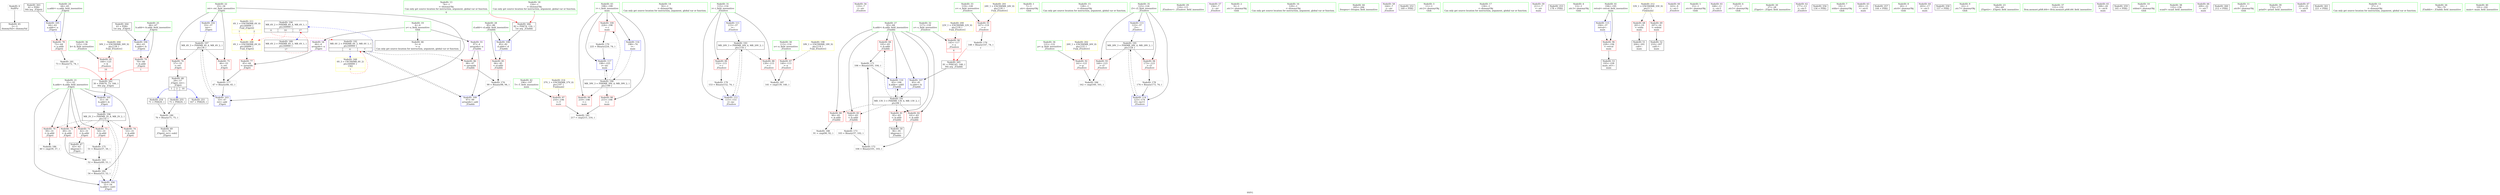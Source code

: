 digraph "SVFG" {
	label="SVFG";

	Node0x55cd3ebdd390 [shape=record,color=grey,label="{NodeID: 0\nNullPtr}"];
	Node0x55cd3ebdd390 -> Node0x55cd3ebf5bb0[style=solid];
	Node0x55cd3ec182e0 [shape=record,color=black,label="{NodeID: 263\n62 = PHI()\n0th arg _Z3getii }"];
	Node0x55cd3ec182e0 -> Node0x55cd3ebf65d0[style=solid];
	Node0x55cd3ebff420 [shape=record,color=grey,label="{NodeID: 180\n76 = Binary(71, 75, )\n}"];
	Node0x55cd3ebff420 -> Node0x55cd3ebf6f70[style=solid];
	Node0x55cd3ebf5f50 [shape=record,color=red,label="{NodeID: 97\n216\<--196\n\<--T\nmain\n}"];
	Node0x55cd3ebf5f50 -> Node0x55cd3ebffba0[style=solid];
	Node0x55cd3ebf3fb0 [shape=record,color=green,label="{NodeID: 14\n92\<--1\n\<--dummyObj\nCan only get source location for instruction, argument, global var or function.}"];
	Node0x55cd3ebfa3b0 [shape=record,color=black,label="{NodeID: 194\nMR_6V_2 = PHI(MR_6V_4, MR_6V_1, )\npts\{60000 \}\n|{<s0>6|<s1>10|<s2>17}}"];
	Node0x55cd3ebfa3b0:s0 -> Node0x55cd3ebf99b0[style=dashed,color=red];
	Node0x55cd3ebfa3b0:s1 -> Node0x55cd3ec0a7b0[style=dashed,color=red];
	Node0x55cd3ebfa3b0:s2 -> Node0x55cd3ec05760[style=dashed,color=blue];
	Node0x55cd3ebf6ab0 [shape=record,color=blue,label="{NodeID: 111\n115\<--37\ni\<--\n_Z5solvev\n}"];
	Node0x55cd3ebf6ab0 -> Node0x55cd3ebf9eb0[style=dashed];
	Node0x55cd3ebf4cc0 [shape=record,color=green,label="{NodeID: 28\n85\<--86\nd.addr\<--d.addr_field_insensitive\n_Z3addii\n}"];
	Node0x55cd3ebf4cc0 -> Node0x55cd3ebf8cb0[style=solid];
	Node0x55cd3ebf4cc0 -> Node0x55cd3ebf6840[style=solid];
	Node0x55cd3ec0a7b0 [shape=record,color=yellow,style=double,label="{NodeID: 208\n6V_1 = ENCHI(MR_6V_0)\npts\{60000 \}\nFun[_Z3geti]}"];
	Node0x55cd3ec0a7b0 -> Node0x55cd3ebf8630[style=dashed];
	Node0x55cd3ebf5910 [shape=record,color=green,label="{NodeID: 42\n196\<--197\nT\<--T_field_insensitive\nmain\n}"];
	Node0x55cd3ebf5910 -> Node0x55cd3ebf5f50[style=solid];
	Node0x55cd3ebf7520 [shape=record,color=purple,label="{NodeID: 56\n133\<--7\n\<--.str\n_Z5solvev\n}"];
	Node0x55cd3ebf8080 [shape=record,color=red,label="{NodeID: 70\n39\<--31\n\<--k.addr\n_Z3geti\n}"];
	Node0x55cd3ebf8080 -> Node0x55cd3ebffd20[style=solid];
	Node0x55cd3ebf8be0 [shape=record,color=red,label="{NodeID: 84\n105\<--83\n\<--k.addr\n_Z3addii\n}"];
	Node0x55cd3ebf8be0 -> Node0x55cd3ebfe6a0[style=solid];
	Node0x55cd3ebeedf0 [shape=record,color=green,label="{NodeID: 1\n7\<--1\n.str\<--dummyObj\nGlob }"];
	Node0x55cd3ec183b0 [shape=record,color=black,label="{NodeID: 264\n63 = PHI()\n1st arg _Z3getii }"];
	Node0x55cd3ec183b0 -> Node0x55cd3ebf66a0[style=solid];
	Node0x55cd3ebff5a0 [shape=record,color=grey,label="{NodeID: 181\n73 = Binary(72, 74, )\n|{<s0>2}}"];
	Node0x55cd3ebff5a0:s0 -> Node0x55cd3ec17f10[style=solid,color=red];
	Node0x55cd3ebf6020 [shape=record,color=red,label="{NodeID: 98\n215\<--198\n\<--i\nmain\n}"];
	Node0x55cd3ebf6020 -> Node0x55cd3ebffba0[style=solid];
	Node0x55cd3ebf40b0 [shape=record,color=green,label="{NodeID: 15\n128\<--1\n\<--dummyObj\nCan only get source location for instruction, argument, global var or function.}"];
	Node0x55cd3ebfa4a0 [shape=record,color=black,label="{NodeID: 195\nMR_28V_3 = PHI(MR_28V_4, MR_28V_2, )\npts\{124 \}\n}"];
	Node0x55cd3ebfa4a0 -> Node0x55cd3ebf9330[style=dashed];
	Node0x55cd3ebfa4a0 -> Node0x55cd3ebf9400[style=dashed];
	Node0x55cd3ebfa4a0 -> Node0x55cd3ebf6d20[style=dashed];
	Node0x55cd3ebf6b80 [shape=record,color=blue,label="{NodeID: 112\n115\<--153\ni\<--inc\n_Z5solvev\n}"];
	Node0x55cd3ebf6b80 -> Node0x55cd3ebf9eb0[style=dashed];
	Node0x55cd3ebf4d90 [shape=record,color=green,label="{NodeID: 29\n110\<--111\n_Z5solvev\<--_Z5solvev_field_insensitive\n}"];
	Node0x55cd3ebf59e0 [shape=record,color=green,label="{NodeID: 43\n198\<--199\ni\<--i_field_insensitive\nmain\n}"];
	Node0x55cd3ebf59e0 -> Node0x55cd3ebf6020[style=solid];
	Node0x55cd3ebf59e0 -> Node0x55cd3ebf60f0[style=solid];
	Node0x55cd3ebf59e0 -> Node0x55cd3ebf61c0[style=solid];
	Node0x55cd3ebf59e0 -> Node0x55cd3ebfb600[style=solid];
	Node0x55cd3ebf59e0 -> Node0x55cd3ebfb6d0[style=solid];
	Node0x55cd3ebf75f0 [shape=record,color=purple,label="{NodeID: 57\n156\<--7\n\<--.str\n_Z5solvev\n}"];
	Node0x55cd3ebf8150 [shape=record,color=red,label="{NodeID: 71\n42\<--31\n\<--k.addr\n_Z3geti\n}"];
	Node0x55cd3ebf8150 -> Node0x55cd3ebf5db0[style=solid];
	Node0x55cd3ec173d0 [shape=record,color=black,label="{NodeID: 251\n167 = PHI(29, )\n}"];
	Node0x55cd3ebf8cb0 [shape=record,color=red,label="{NodeID: 85\n94\<--85\n\<--d.addr\n_Z3addii\n}"];
	Node0x55cd3ebf8cb0 -> Node0x55cd3ebfeb20[style=solid];
	Node0x55cd3ebf2cd0 [shape=record,color=green,label="{NodeID: 2\n9\<--1\n.str.1\<--dummyObj\nGlob }"];
	Node0x55cd3ec18480 [shape=record,color=black,label="{NodeID: 265\n81 = PHI(145, 148, )\n0th arg _Z3addii }"];
	Node0x55cd3ec18480 -> Node0x55cd3ebf6770[style=solid];
	Node0x55cd3ebff720 [shape=record,color=grey,label="{NodeID: 182\n54 = Binary(53, 52, )\n}"];
	Node0x55cd3ebff720 -> Node0x55cd3ebf6500[style=solid];
	Node0x55cd3ebf60f0 [shape=record,color=red,label="{NodeID: 99\n219\<--198\n\<--i\nmain\n}"];
	Node0x55cd3ebf41b0 [shape=record,color=green,label="{NodeID: 16\n129\<--1\n\<--dummyObj\nCan only get source location for instruction, argument, global var or function.}"];
	Node0x55cd3ec08a80 [shape=record,color=black,label="{NodeID: 196\nMR_2V_3 = PHI(MR_2V_4, MR_2V_2, )\npts\{32 \}\n}"];
	Node0x55cd3ec08a80 -> Node0x55cd3ebf8080[style=dashed];
	Node0x55cd3ec08a80 -> Node0x55cd3ebf8150[style=dashed];
	Node0x55cd3ec08a80 -> Node0x55cd3ebf8220[style=dashed];
	Node0x55cd3ec08a80 -> Node0x55cd3ebf82f0[style=dashed];
	Node0x55cd3ec08a80 -> Node0x55cd3ebf83c0[style=dashed];
	Node0x55cd3ec08a80 -> Node0x55cd3ebf6500[style=dashed];
	Node0x55cd3ebf6c50 [shape=record,color=blue,label="{NodeID: 113\n123\<--37\ni3\<--\n_Z5solvev\n}"];
	Node0x55cd3ebf6c50 -> Node0x55cd3ebfa4a0[style=dashed];
	Node0x55cd3ebf4e90 [shape=record,color=green,label="{NodeID: 30\n113\<--114\nn\<--n_field_insensitive\n_Z5solvev\n}"];
	Node0x55cd3ebf4e90 -> Node0x55cd3ebf8e50[style=solid];
	Node0x55cd3ebf5ab0 [shape=record,color=green,label="{NodeID: 44\n205\<--206\nfreopen\<--freopen_field_insensitive\n}"];
	Node0x55cd3ebf76c0 [shape=record,color=purple,label="{NodeID: 58\n164\<--7\n\<--.str\n_Z5solvev\n}"];
	Node0x55cd3ebf8220 [shape=record,color=red,label="{NodeID: 72\n49\<--31\n\<--k.addr\n_Z3geti\n}"];
	Node0x55cd3ebf8220 -> Node0x55cd3ebff8a0[style=solid];
	Node0x55cd3ec175c0 [shape=record,color=black,label="{NodeID: 252\n169 = PHI()\n}"];
	Node0x55cd3ebf8d80 [shape=record,color=red,label="{NodeID: 86\n98\<--97\n\<--arrayidx\n_Z3addii\n}"];
	Node0x55cd3ebf8d80 -> Node0x55cd3ebfeb20[style=solid];
	Node0x55cd3ebf2d60 [shape=record,color=green,label="{NodeID: 3\n11\<--1\n.str.2\<--dummyObj\nGlob }"];
	Node0x55cd3ec18630 [shape=record,color=black,label="{NodeID: 266\n82 = PHI(74, 150, )\n1st arg _Z3addii }"];
	Node0x55cd3ec18630 -> Node0x55cd3ebf6840[style=solid];
	Node0x55cd3ebff8a0 [shape=record,color=grey,label="{NodeID: 183\n52 = Binary(49, 51, )\n}"];
	Node0x55cd3ebff8a0 -> Node0x55cd3ebff720[style=solid];
	Node0x55cd3ebf61c0 [shape=record,color=red,label="{NodeID: 100\n224\<--198\n\<--i\nmain\n}"];
	Node0x55cd3ebf61c0 -> Node0x55cd3ebfe520[style=solid];
	Node0x55cd3ebf42b0 [shape=record,color=green,label="{NodeID: 17\n130\<--1\n\<--dummyObj\nCan only get source location for instruction, argument, global var or function.}"];
	Node0x55cd3ec08f80 [shape=record,color=black,label="{NodeID: 197\nMR_4V_3 = PHI(MR_4V_4, MR_4V_2, )\npts\{34 \}\n}"];
	Node0x55cd3ec08f80 -> Node0x55cd3ebf8490[style=dashed];
	Node0x55cd3ec08f80 -> Node0x55cd3ebf8560[style=dashed];
	Node0x55cd3ec08f80 -> Node0x55cd3ebf6430[style=dashed];
	Node0x55cd3ebf6d20 [shape=record,color=blue,label="{NodeID: 114\n123\<--174\ni3\<--inc11\n_Z5solvev\n}"];
	Node0x55cd3ebf6d20 -> Node0x55cd3ebfa4a0[style=dashed];
	Node0x55cd3ebf4f60 [shape=record,color=green,label="{NodeID: 31\n115\<--116\ni\<--i_field_insensitive\n_Z5solvev\n}"];
	Node0x55cd3ebf4f60 -> Node0x55cd3ebf8f20[style=solid];
	Node0x55cd3ebf4f60 -> Node0x55cd3ebf8ff0[style=solid];
	Node0x55cd3ebf4f60 -> Node0x55cd3ebf6ab0[style=solid];
	Node0x55cd3ebf4f60 -> Node0x55cd3ebf6b80[style=solid];
	Node0x55cd3ec0aa80 [shape=record,color=yellow,style=double,label="{NodeID: 211\n6V_1 = ENCHI(MR_6V_0)\npts\{60000 \}\nFun[_Z3getii]|{<s0>1|<s1>2}}"];
	Node0x55cd3ec0aa80:s0 -> Node0x55cd3ec0a7b0[style=dashed,color=red];
	Node0x55cd3ec0aa80:s1 -> Node0x55cd3ec0a7b0[style=dashed,color=red];
	Node0x55cd3ebf5bb0 [shape=record,color=black,label="{NodeID: 45\n2\<--3\ndummyVal\<--dummyVal\n}"];
	Node0x55cd3ebf7790 [shape=record,color=purple,label="{NodeID: 59\n211\<--7\n\<--.str\nmain\n}"];
	Node0x55cd3ebf82f0 [shape=record,color=red,label="{NodeID: 73\n50\<--31\n\<--k.addr\n_Z3geti\n}"];
	Node0x55cd3ebf82f0 -> Node0x55cd3ebfeca0[style=solid];
	Node0x55cd3ec17690 [shape=record,color=black,label="{NodeID: 253\n178 = PHI()\n}"];
	Node0x55cd3ebfe520 [shape=record,color=grey,label="{NodeID: 170\n225 = Binary(224, 74, )\n}"];
	Node0x55cd3ebfe520 -> Node0x55cd3ebfb6d0[style=solid];
	Node0x55cd3ebf8e50 [shape=record,color=red,label="{NodeID: 87\n140\<--113\n\<--n\n_Z5solvev\n}"];
	Node0x55cd3ebf8e50 -> Node0x55cd3ebffea0[style=solid];
	Node0x55cd3ebf3010 [shape=record,color=green,label="{NodeID: 4\n13\<--1\n.str.3\<--dummyObj\nGlob }"];
	Node0x55cd3ebffa20 [shape=record,color=grey,label="{NodeID: 184\n162 = cmp(160, 161, )\n}"];
	Node0x55cd3ebf6290 [shape=record,color=blue,label="{NodeID: 101\n31\<--30\nk.addr\<--k\n_Z3geti\n}"];
	Node0x55cd3ebf6290 -> Node0x55cd3ec08a80[style=dashed];
	Node0x55cd3ebf43b0 [shape=record,color=green,label="{NodeID: 18\n150\<--1\n\<--dummyObj\nCan only get source location for instruction, argument, global var or function.|{<s0>7}}"];
	Node0x55cd3ebf43b0:s0 -> Node0x55cd3ec18630[style=solid,color=red];
	Node0x55cd3ec09480 [shape=record,color=yellow,style=double,label="{NodeID: 198\n18V_1 = ENCHI(MR_18V_0)\npts\{114 \}\nFun[_Z5solvev]}"];
	Node0x55cd3ec09480 -> Node0x55cd3ebf8e50[style=dashed];
	Node0x55cd3ebf6df0 [shape=record,color=blue,label="{NodeID: 115\n194\<--37\nretval\<--\nmain\n}"];
	Node0x55cd3ebf6df0 -> Node0x55cd3ebf5e80[style=dashed];
	Node0x55cd3ebf5030 [shape=record,color=green,label="{NodeID: 32\n117\<--118\ns\<--s_field_insensitive\n_Z5solvev\n}"];
	Node0x55cd3ebf5030 -> Node0x55cd3ebf90c0[style=solid];
	Node0x55cd3ec0ab60 [shape=record,color=yellow,style=double,label="{NodeID: 212\n33V_1 = ENCHI(MR_33V_0)\npts\{1 \}\nFun[main]}"];
	Node0x55cd3ec0ab60 -> Node0x55cd3ebf7ee0[style=dashed];
	Node0x55cd3ec0ab60 -> Node0x55cd3ebf7fb0[style=dashed];
	Node0x55cd3ebf5cb0 [shape=record,color=black,label="{NodeID: 46\n5\<--4\n\<--a\nCan only get source location for instruction, argument, global var or function.}"];
	Node0x55cd3ebf7860 [shape=record,color=purple,label="{NodeID: 60\n143\<--9\n\<--.str.1\n_Z5solvev\n}"];
	Node0x55cd3ebf83c0 [shape=record,color=red,label="{NodeID: 74\n53\<--31\n\<--k.addr\n_Z3geti\n}"];
	Node0x55cd3ebf83c0 -> Node0x55cd3ebff720[style=solid];
	Node0x55cd3ec17760 [shape=record,color=black,label="{NodeID: 254\n71 = PHI(29, )\n}"];
	Node0x55cd3ec17760 -> Node0x55cd3ebff420[style=solid];
	Node0x55cd3ebfe6a0 [shape=record,color=grey,label="{NodeID: 171\n106 = Binary(105, 104, )\n}"];
	Node0x55cd3ebfe6a0 -> Node0x55cd3ebf69e0[style=solid];
	Node0x55cd3ebf8f20 [shape=record,color=red,label="{NodeID: 88\n139\<--115\n\<--i\n_Z5solvev\n}"];
	Node0x55cd3ebf8f20 -> Node0x55cd3ebffea0[style=solid];
	Node0x55cd3ebf30a0 [shape=record,color=green,label="{NodeID: 5\n15\<--1\n.str.4\<--dummyObj\nGlob }"];
	Node0x55cd3ebffba0 [shape=record,color=grey,label="{NodeID: 185\n217 = cmp(215, 216, )\n}"];
	Node0x55cd3ebf6360 [shape=record,color=blue,label="{NodeID: 102\n33\<--37\nret\<--\n_Z3geti\n}"];
	Node0x55cd3ebf6360 -> Node0x55cd3ec08f80[style=dashed];
	Node0x55cd3ebf44b0 [shape=record,color=green,label="{NodeID: 19\n4\<--6\na\<--a_field_insensitive\nGlob }"];
	Node0x55cd3ebf44b0 -> Node0x55cd3ebf5cb0[style=solid];
	Node0x55cd3ebf44b0 -> Node0x55cd3ebf7380[style=solid];
	Node0x55cd3ebf44b0 -> Node0x55cd3ebf7450[style=solid];
	Node0x55cd3ebfb600 [shape=record,color=blue,label="{NodeID: 116\n198\<--74\ni\<--\nmain\n}"];
	Node0x55cd3ebfb600 -> Node0x55cd3ec05c60[style=dashed];
	Node0x55cd3ebf5100 [shape=record,color=green,label="{NodeID: 33\n119\<--120\ne\<--e_field_insensitive\n_Z5solvev\n}"];
	Node0x55cd3ebf5100 -> Node0x55cd3ebf9190[style=solid];
	Node0x55cd3ebf5db0 [shape=record,color=black,label="{NodeID: 47\n43\<--42\nidxprom\<--\n_Z3geti\n}"];
	Node0x55cd3ebf7930 [shape=record,color=purple,label="{NodeID: 61\n168\<--11\n\<--.str.2\n_Z5solvev\n}"];
	Node0x55cd3ebf8490 [shape=record,color=red,label="{NodeID: 75\n46\<--33\n\<--ret\n_Z3geti\n}"];
	Node0x55cd3ebf8490 -> Node0x55cd3ebfefa0[style=solid];
	Node0x55cd3ec178c0 [shape=record,color=black,label="{NodeID: 255\n75 = PHI(29, )\n}"];
	Node0x55cd3ec178c0 -> Node0x55cd3ebff420[style=solid];
	Node0x55cd3ebfe820 [shape=record,color=grey,label="{NodeID: 172\n104 = Binary(101, 103, )\n}"];
	Node0x55cd3ebfe820 -> Node0x55cd3ebfe6a0[style=solid];
	Node0x55cd3ebf8ff0 [shape=record,color=red,label="{NodeID: 89\n152\<--115\n\<--i\n_Z5solvev\n}"];
	Node0x55cd3ebf8ff0 -> Node0x55cd3ebff2a0[style=solid];
	Node0x55cd3ebf3130 [shape=record,color=green,label="{NodeID: 6\n17\<--1\n.str.5\<--dummyObj\nGlob }"];
	Node0x55cd3ebffd20 [shape=record,color=grey,label="{NodeID: 186\n40 = cmp(39, 37, )\n}"];
	Node0x55cd3ebf6430 [shape=record,color=blue,label="{NodeID: 103\n33\<--47\nret\<--add\n_Z3geti\n}"];
	Node0x55cd3ebf6430 -> Node0x55cd3ec08f80[style=dashed];
	Node0x55cd3ebf45b0 [shape=record,color=green,label="{NodeID: 20\n27\<--28\n_Z3geti\<--_Z3geti_field_insensitive\n}"];
	Node0x55cd3ec0a080 [shape=record,color=yellow,style=double,label="{NodeID: 200\n22V_1 = ENCHI(MR_22V_0)\npts\{118 \}\nFun[_Z5solvev]}"];
	Node0x55cd3ec0a080 -> Node0x55cd3ebf90c0[style=dashed];
	Node0x55cd3ebfb6d0 [shape=record,color=blue,label="{NodeID: 117\n198\<--225\ni\<--inc\nmain\n}"];
	Node0x55cd3ebfb6d0 -> Node0x55cd3ec05c60[style=dashed];
	Node0x55cd3ebf51d0 [shape=record,color=green,label="{NodeID: 34\n121\<--122\np\<--p_field_insensitive\n_Z5solvev\n}"];
	Node0x55cd3ebf51d0 -> Node0x55cd3ebf9260[style=solid];
	Node0x55cd3ec0ad50 [shape=record,color=yellow,style=double,label="{NodeID: 214\n37V_1 = ENCHI(MR_37V_0)\npts\{197 \}\nFun[main]}"];
	Node0x55cd3ec0ad50 -> Node0x55cd3ebf5f50[style=dashed];
	Node0x55cd3ebf6ea0 [shape=record,color=black,label="{NodeID: 48\n29\<--57\n_Z3geti_ret\<--\n_Z3geti\n|{<s0>1|<s1>2|<s2>10}}"];
	Node0x55cd3ebf6ea0:s0 -> Node0x55cd3ec17760[style=solid,color=blue];
	Node0x55cd3ebf6ea0:s1 -> Node0x55cd3ec178c0[style=solid,color=blue];
	Node0x55cd3ebf6ea0:s2 -> Node0x55cd3ec173d0[style=solid,color=blue];
	Node0x55cd3ebf7a00 [shape=record,color=purple,label="{NodeID: 62\n177\<--13\n\<--.str.3\n_Z5solvev\n}"];
	Node0x55cd3ebf8560 [shape=record,color=red,label="{NodeID: 76\n57\<--33\n\<--ret\n_Z3geti\n}"];
	Node0x55cd3ebf8560 -> Node0x55cd3ebf6ea0[style=solid];
	Node0x55cd3ec17a00 [shape=record,color=black,label="{NodeID: 256\n134 = PHI()\n}"];
	Node0x55cd3ebfe9a0 [shape=record,color=grey,label="{NodeID: 173\n103 = Binary(37, 102, )\n}"];
	Node0x55cd3ebfe9a0 -> Node0x55cd3ebfe820[style=solid];
	Node0x55cd3ebf90c0 [shape=record,color=red,label="{NodeID: 90\n145\<--117\n\<--s\n_Z5solvev\n|{<s0>6}}"];
	Node0x55cd3ebf90c0:s0 -> Node0x55cd3ec18480[style=solid,color=red];
	Node0x55cd3ebf3a00 [shape=record,color=green,label="{NodeID: 7\n19\<--1\nstdin\<--dummyObj\nGlob }"];
	Node0x55cd3ebffea0 [shape=record,color=grey,label="{NodeID: 187\n141 = cmp(139, 140, )\n}"];
	Node0x55cd3ebf6500 [shape=record,color=blue,label="{NodeID: 104\n31\<--54\nk.addr\<--sub1\n_Z3geti\n}"];
	Node0x55cd3ebf6500 -> Node0x55cd3ec08a80[style=dashed];
	Node0x55cd3ebf46b0 [shape=record,color=green,label="{NodeID: 21\n31\<--32\nk.addr\<--k.addr_field_insensitive\n_Z3geti\n}"];
	Node0x55cd3ebf46b0 -> Node0x55cd3ebf8080[style=solid];
	Node0x55cd3ebf46b0 -> Node0x55cd3ebf8150[style=solid];
	Node0x55cd3ebf46b0 -> Node0x55cd3ebf8220[style=solid];
	Node0x55cd3ebf46b0 -> Node0x55cd3ebf82f0[style=solid];
	Node0x55cd3ebf46b0 -> Node0x55cd3ebf83c0[style=solid];
	Node0x55cd3ebf46b0 -> Node0x55cd3ebf6290[style=solid];
	Node0x55cd3ebf46b0 -> Node0x55cd3ebf6500[style=solid];
	Node0x55cd3ec0a160 [shape=record,color=yellow,style=double,label="{NodeID: 201\n24V_1 = ENCHI(MR_24V_0)\npts\{120 \}\nFun[_Z5solvev]}"];
	Node0x55cd3ec0a160 -> Node0x55cd3ebf9190[style=dashed];
	Node0x55cd3ebf52a0 [shape=record,color=green,label="{NodeID: 35\n123\<--124\ni3\<--i3_field_insensitive\n_Z5solvev\n}"];
	Node0x55cd3ebf52a0 -> Node0x55cd3ebf9330[style=solid];
	Node0x55cd3ebf52a0 -> Node0x55cd3ebf9400[style=solid];
	Node0x55cd3ebf52a0 -> Node0x55cd3ebf6c50[style=solid];
	Node0x55cd3ebf52a0 -> Node0x55cd3ebf6d20[style=solid];
	Node0x55cd3ebf6f70 [shape=record,color=black,label="{NodeID: 49\n61\<--76\n_Z3getii_ret\<--sub2\n_Z3getii\n}"];
	Node0x55cd3ebf7ad0 [shape=record,color=purple,label="{NodeID: 63\n202\<--15\n\<--.str.4\nmain\n}"];
	Node0x55cd3ebf8630 [shape=record,color=red,label="{NodeID: 77\n45\<--44\n\<--arrayidx\n_Z3geti\n}"];
	Node0x55cd3ebf8630 -> Node0x55cd3ebfefa0[style=solid];
	Node0x55cd3ec17ad0 [shape=record,color=black,label="{NodeID: 257\n144 = PHI()\n}"];
	Node0x55cd3ebfeb20 [shape=record,color=grey,label="{NodeID: 174\n99 = Binary(98, 94, )\n}"];
	Node0x55cd3ebfeb20 -> Node0x55cd3ebf6910[style=solid];
	Node0x55cd3ebf9190 [shape=record,color=red,label="{NodeID: 91\n147\<--119\n\<--e\n_Z5solvev\n}"];
	Node0x55cd3ebf9190 -> Node0x55cd3ebfee20[style=solid];
	Node0x55cd3ebf3a90 [shape=record,color=green,label="{NodeID: 8\n20\<--1\n.str.6\<--dummyObj\nGlob }"];
	Node0x55cd3ec00020 [shape=record,color=grey,label="{NodeID: 188\n91 = cmp(90, 92, )\n}"];
	Node0x55cd3ebf65d0 [shape=record,color=blue,label="{NodeID: 105\n64\<--62\na.addr\<--a\n_Z3getii\n}"];
	Node0x55cd3ebf65d0 -> Node0x55cd3ebf8700[style=dashed];
	Node0x55cd3ebf4780 [shape=record,color=green,label="{NodeID: 22\n33\<--34\nret\<--ret_field_insensitive\n_Z3geti\n}"];
	Node0x55cd3ebf4780 -> Node0x55cd3ebf8490[style=solid];
	Node0x55cd3ebf4780 -> Node0x55cd3ebf8560[style=solid];
	Node0x55cd3ebf4780 -> Node0x55cd3ebf6360[style=solid];
	Node0x55cd3ebf4780 -> Node0x55cd3ebf6430[style=solid];
	Node0x55cd3ec0a240 [shape=record,color=yellow,style=double,label="{NodeID: 202\n26V_1 = ENCHI(MR_26V_0)\npts\{122 \}\nFun[_Z5solvev]}"];
	Node0x55cd3ec0a240 -> Node0x55cd3ebf9260[style=dashed];
	Node0x55cd3ebf5370 [shape=record,color=green,label="{NodeID: 36\n125\<--126\nk\<--k_field_insensitive\n_Z5solvev\n}"];
	Node0x55cd3ebf5370 -> Node0x55cd3ebf94d0[style=solid];
	Node0x55cd3ebf7040 [shape=record,color=black,label="{NodeID: 50\n96\<--95\nidxprom\<--\n_Z3addii\n}"];
	Node0x55cd3ebf7ba0 [shape=record,color=purple,label="{NodeID: 64\n203\<--17\n\<--.str.5\nmain\n}"];
	Node0x55cd3ebf8700 [shape=record,color=red,label="{NodeID: 78\n72\<--64\n\<--a.addr\n_Z3getii\n}"];
	Node0x55cd3ebf8700 -> Node0x55cd3ebff5a0[style=solid];
	Node0x55cd3ec17ba0 [shape=record,color=black,label="{NodeID: 258\n157 = PHI()\n}"];
	Node0x55cd3ebfeca0 [shape=record,color=grey,label="{NodeID: 175\n51 = Binary(37, 50, )\n}"];
	Node0x55cd3ebfeca0 -> Node0x55cd3ebff8a0[style=solid];
	Node0x55cd3ebf9260 [shape=record,color=red,label="{NodeID: 92\n161\<--121\n\<--p\n_Z5solvev\n}"];
	Node0x55cd3ebf9260 -> Node0x55cd3ebffa20[style=solid];
	Node0x55cd3ebf3b20 [shape=record,color=green,label="{NodeID: 9\n22\<--1\n.str.7\<--dummyObj\nGlob }"];
	Node0x55cd3ec05760 [shape=record,color=black,label="{NodeID: 189\nMR_6V_2 = PHI(MR_6V_3, MR_6V_1, )\npts\{60000 \}\n|{<s0>17}}"];
	Node0x55cd3ec05760:s0 -> Node0x55cd3ebfa3b0[style=dashed,color=red];
	Node0x55cd3ebf66a0 [shape=record,color=blue,label="{NodeID: 106\n66\<--63\nb.addr\<--b\n_Z3getii\n}"];
	Node0x55cd3ebf66a0 -> Node0x55cd3ebf87d0[style=dashed];
	Node0x55cd3ebf4850 [shape=record,color=green,label="{NodeID: 23\n59\<--60\n_Z3getii\<--_Z3getii_field_insensitive\n}"];
	Node0x55cd3ebf5440 [shape=record,color=green,label="{NodeID: 37\n131\<--132\nllvm.memset.p0i8.i64\<--llvm.memset.p0i8.i64_field_insensitive\n}"];
	Node0x55cd3ebf7110 [shape=record,color=black,label="{NodeID: 51\n204\<--201\ncall\<--\nmain\n}"];
	Node0x55cd3ebf7c70 [shape=record,color=purple,label="{NodeID: 65\n208\<--20\n\<--.str.6\nmain\n}"];
	Node0x55cd3ebf87d0 [shape=record,color=red,label="{NodeID: 79\n70\<--66\n\<--b.addr\n_Z3getii\n|{<s0>1}}"];
	Node0x55cd3ebf87d0:s0 -> Node0x55cd3ec17f10[style=solid,color=red];
	Node0x55cd3ec17c70 [shape=record,color=black,label="{NodeID: 259\n165 = PHI()\n}"];
	Node0x55cd3ebfee20 [shape=record,color=grey,label="{NodeID: 176\n148 = Binary(147, 74, )\n|{<s0>7}}"];
	Node0x55cd3ebfee20:s0 -> Node0x55cd3ec18480[style=solid,color=red];
	Node0x55cd3ebf9330 [shape=record,color=red,label="{NodeID: 93\n160\<--123\n\<--i3\n_Z5solvev\n}"];
	Node0x55cd3ebf9330 -> Node0x55cd3ebffa20[style=solid];
	Node0x55cd3ebf3bb0 [shape=record,color=green,label="{NodeID: 10\n24\<--1\nstdout\<--dummyObj\nGlob }"];
	Node0x55cd3ec05c60 [shape=record,color=black,label="{NodeID: 190\nMR_39V_3 = PHI(MR_39V_4, MR_39V_2, )\npts\{199 \}\n}"];
	Node0x55cd3ec05c60 -> Node0x55cd3ebf6020[style=dashed];
	Node0x55cd3ec05c60 -> Node0x55cd3ebf60f0[style=dashed];
	Node0x55cd3ec05c60 -> Node0x55cd3ebf61c0[style=dashed];
	Node0x55cd3ec05c60 -> Node0x55cd3ebfb6d0[style=dashed];
	Node0x55cd3ebf6770 [shape=record,color=blue,label="{NodeID: 107\n83\<--81\nk.addr\<--k\n_Z3addii\n}"];
	Node0x55cd3ebf6770 -> Node0x55cd3ec06160[style=dashed];
	Node0x55cd3ebf4950 [shape=record,color=green,label="{NodeID: 24\n64\<--65\na.addr\<--a.addr_field_insensitive\n_Z3getii\n}"];
	Node0x55cd3ebf4950 -> Node0x55cd3ebf8700[style=solid];
	Node0x55cd3ebf4950 -> Node0x55cd3ebf65d0[style=solid];
	Node0x55cd3ec0a400 [shape=record,color=yellow,style=double,label="{NodeID: 204\n30V_1 = ENCHI(MR_30V_0)\npts\{126 \}\nFun[_Z5solvev]}"];
	Node0x55cd3ec0a400 -> Node0x55cd3ebf94d0[style=dashed];
	Node0x55cd3ebf5540 [shape=record,color=green,label="{NodeID: 38\n135\<--136\nscanf\<--scanf_field_insensitive\n}"];
	Node0x55cd3ebf71e0 [shape=record,color=black,label="{NodeID: 52\n210\<--207\ncall1\<--\nmain\n}"];
	Node0x55cd3ebf7d40 [shape=record,color=purple,label="{NodeID: 66\n209\<--22\n\<--.str.7\nmain\n}"];
	Node0x55cd3ebf88a0 [shape=record,color=red,label="{NodeID: 80\n90\<--83\n\<--k.addr\n_Z3addii\n}"];
	Node0x55cd3ebf88a0 -> Node0x55cd3ec00020[style=solid];
	Node0x55cd3ec17d40 [shape=record,color=black,label="{NodeID: 260\n212 = PHI()\n}"];
	Node0x55cd3ebfefa0 [shape=record,color=grey,label="{NodeID: 177\n47 = Binary(46, 45, )\n}"];
	Node0x55cd3ebfefa0 -> Node0x55cd3ebf6430[style=solid];
	Node0x55cd3ebf9400 [shape=record,color=red,label="{NodeID: 94\n173\<--123\n\<--i3\n_Z5solvev\n}"];
	Node0x55cd3ebf9400 -> Node0x55cd3ebff120[style=solid];
	Node0x55cd3ebf3cb0 [shape=record,color=green,label="{NodeID: 11\n25\<--1\n.str.8\<--dummyObj\nGlob }"];
	Node0x55cd3ec06160 [shape=record,color=black,label="{NodeID: 191\nMR_13V_3 = PHI(MR_13V_4, MR_13V_2, )\npts\{84 \}\n}"];
	Node0x55cd3ec06160 -> Node0x55cd3ebf88a0[style=dashed];
	Node0x55cd3ec06160 -> Node0x55cd3ebf8970[style=dashed];
	Node0x55cd3ec06160 -> Node0x55cd3ebf8a40[style=dashed];
	Node0x55cd3ec06160 -> Node0x55cd3ebf8b10[style=dashed];
	Node0x55cd3ec06160 -> Node0x55cd3ebf8be0[style=dashed];
	Node0x55cd3ec06160 -> Node0x55cd3ebf69e0[style=dashed];
	Node0x55cd3ebf6840 [shape=record,color=blue,label="{NodeID: 108\n85\<--82\nd.addr\<--d\n_Z3addii\n}"];
	Node0x55cd3ebf6840 -> Node0x55cd3ebf8cb0[style=dashed];
	Node0x55cd3ebf4a20 [shape=record,color=green,label="{NodeID: 25\n66\<--67\nb.addr\<--b.addr_field_insensitive\n_Z3getii\n}"];
	Node0x55cd3ebf4a20 -> Node0x55cd3ebf87d0[style=solid];
	Node0x55cd3ebf4a20 -> Node0x55cd3ebf66a0[style=solid];
	Node0x55cd3ebf5640 [shape=record,color=green,label="{NodeID: 39\n170\<--171\nprintf\<--printf_field_insensitive\n}"];
	Node0x55cd3ebf72b0 [shape=record,color=black,label="{NodeID: 53\n193\<--228\nmain_ret\<--\nmain\n}"];
	Node0x55cd3ebf7e10 [shape=record,color=purple,label="{NodeID: 67\n220\<--25\n\<--.str.8\nmain\n}"];
	Node0x55cd3ebf8970 [shape=record,color=red,label="{NodeID: 81\n95\<--83\n\<--k.addr\n_Z3addii\n}"];
	Node0x55cd3ebf8970 -> Node0x55cd3ebf7040[style=solid];
	Node0x55cd3ec17e10 [shape=record,color=black,label="{NodeID: 261\n221 = PHI()\n}"];
	Node0x55cd3ebff120 [shape=record,color=grey,label="{NodeID: 178\n174 = Binary(173, 74, )\n}"];
	Node0x55cd3ebff120 -> Node0x55cd3ebf6d20[style=solid];
	Node0x55cd3ebf94d0 [shape=record,color=red,label="{NodeID: 95\n166\<--125\n\<--k\n_Z5solvev\n|{<s0>10}}"];
	Node0x55cd3ebf94d0:s0 -> Node0x55cd3ec17f10[style=solid,color=red];
	Node0x55cd3ebf3db0 [shape=record,color=green,label="{NodeID: 12\n37\<--1\n\<--dummyObj\nCan only get source location for instruction, argument, global var or function.}"];
	Node0x55cd3ebf99b0 [shape=record,color=black,label="{NodeID: 192\nMR_6V_2 = PHI(MR_6V_3, MR_6V_1, )\npts\{60000 \}\n|{|<s2>6|<s3>7}}"];
	Node0x55cd3ebf99b0 -> Node0x55cd3ebf8d80[style=dashed];
	Node0x55cd3ebf99b0 -> Node0x55cd3ebf6910[style=dashed];
	Node0x55cd3ebf99b0:s2 -> Node0x55cd3ec0e150[style=dashed,color=blue];
	Node0x55cd3ebf99b0:s3 -> Node0x55cd3ebfa3b0[style=dashed,color=blue];
	Node0x55cd3ebf6910 [shape=record,color=blue,label="{NodeID: 109\n97\<--99\narrayidx\<--add\n_Z3addii\n}"];
	Node0x55cd3ebf6910 -> Node0x55cd3ebf99b0[style=dashed];
	Node0x55cd3ebf4af0 [shape=record,color=green,label="{NodeID: 26\n78\<--79\n_Z3addii\<--_Z3addii_field_insensitive\n}"];
	Node0x55cd3ebf5740 [shape=record,color=green,label="{NodeID: 40\n191\<--192\nmain\<--main_field_insensitive\n}"];
	Node0x55cd3ebf7380 [shape=record,color=purple,label="{NodeID: 54\n44\<--4\narrayidx\<--a\n_Z3geti\n}"];
	Node0x55cd3ebf7380 -> Node0x55cd3ebf8630[style=solid];
	Node0x55cd3ebf7ee0 [shape=record,color=red,label="{NodeID: 68\n201\<--19\n\<--stdin\nmain\n}"];
	Node0x55cd3ebf7ee0 -> Node0x55cd3ebf7110[style=solid];
	Node0x55cd3ec0e150 [shape=record,color=yellow,style=double,label="{NodeID: 248\n6V_3 = CSCHI(MR_6V_2)\npts\{60000 \}\nCS[]|{<s0>7}}"];
	Node0x55cd3ec0e150:s0 -> Node0x55cd3ebf99b0[style=dashed,color=red];
	Node0x55cd3ebf8a40 [shape=record,color=red,label="{NodeID: 82\n101\<--83\n\<--k.addr\n_Z3addii\n}"];
	Node0x55cd3ebf8a40 -> Node0x55cd3ebfe820[style=solid];
	Node0x55cd3ec17f10 [shape=record,color=black,label="{NodeID: 262\n30 = PHI(70, 73, 166, )\n0th arg _Z3geti }"];
	Node0x55cd3ec17f10 -> Node0x55cd3ebf6290[style=solid];
	Node0x55cd3ebff2a0 [shape=record,color=grey,label="{NodeID: 179\n153 = Binary(152, 74, )\n}"];
	Node0x55cd3ebff2a0 -> Node0x55cd3ebf6b80[style=solid];
	Node0x55cd3ebf5e80 [shape=record,color=red,label="{NodeID: 96\n228\<--194\n\<--retval\nmain\n}"];
	Node0x55cd3ebf5e80 -> Node0x55cd3ebf72b0[style=solid];
	Node0x55cd3ebf3eb0 [shape=record,color=green,label="{NodeID: 13\n74\<--1\n\<--dummyObj\nCan only get source location for instruction, argument, global var or function.|{<s0>6}}"];
	Node0x55cd3ebf3eb0:s0 -> Node0x55cd3ec18630[style=solid,color=red];
	Node0x55cd3ebf9eb0 [shape=record,color=black,label="{NodeID: 193\nMR_20V_3 = PHI(MR_20V_4, MR_20V_2, )\npts\{116 \}\n}"];
	Node0x55cd3ebf9eb0 -> Node0x55cd3ebf8f20[style=dashed];
	Node0x55cd3ebf9eb0 -> Node0x55cd3ebf8ff0[style=dashed];
	Node0x55cd3ebf9eb0 -> Node0x55cd3ebf6b80[style=dashed];
	Node0x55cd3ebf69e0 [shape=record,color=blue,label="{NodeID: 110\n83\<--106\nk.addr\<--add1\n_Z3addii\n}"];
	Node0x55cd3ebf69e0 -> Node0x55cd3ec06160[style=dashed];
	Node0x55cd3ebf4bf0 [shape=record,color=green,label="{NodeID: 27\n83\<--84\nk.addr\<--k.addr_field_insensitive\n_Z3addii\n}"];
	Node0x55cd3ebf4bf0 -> Node0x55cd3ebf88a0[style=solid];
	Node0x55cd3ebf4bf0 -> Node0x55cd3ebf8970[style=solid];
	Node0x55cd3ebf4bf0 -> Node0x55cd3ebf8a40[style=solid];
	Node0x55cd3ebf4bf0 -> Node0x55cd3ebf8b10[style=solid];
	Node0x55cd3ebf4bf0 -> Node0x55cd3ebf8be0[style=solid];
	Node0x55cd3ebf4bf0 -> Node0x55cd3ebf6770[style=solid];
	Node0x55cd3ebf4bf0 -> Node0x55cd3ebf69e0[style=solid];
	Node0x55cd3ebf5840 [shape=record,color=green,label="{NodeID: 41\n194\<--195\nretval\<--retval_field_insensitive\nmain\n}"];
	Node0x55cd3ebf5840 -> Node0x55cd3ebf5e80[style=solid];
	Node0x55cd3ebf5840 -> Node0x55cd3ebf6df0[style=solid];
	Node0x55cd3ebf7450 [shape=record,color=purple,label="{NodeID: 55\n97\<--4\narrayidx\<--a\n_Z3addii\n}"];
	Node0x55cd3ebf7450 -> Node0x55cd3ebf8d80[style=solid];
	Node0x55cd3ebf7450 -> Node0x55cd3ebf6910[style=solid];
	Node0x55cd3ebf7fb0 [shape=record,color=red,label="{NodeID: 69\n207\<--24\n\<--stdout\nmain\n}"];
	Node0x55cd3ebf7fb0 -> Node0x55cd3ebf71e0[style=solid];
	Node0x55cd3ebf8b10 [shape=record,color=red,label="{NodeID: 83\n102\<--83\n\<--k.addr\n_Z3addii\n}"];
	Node0x55cd3ebf8b10 -> Node0x55cd3ebfe9a0[style=solid];
}
